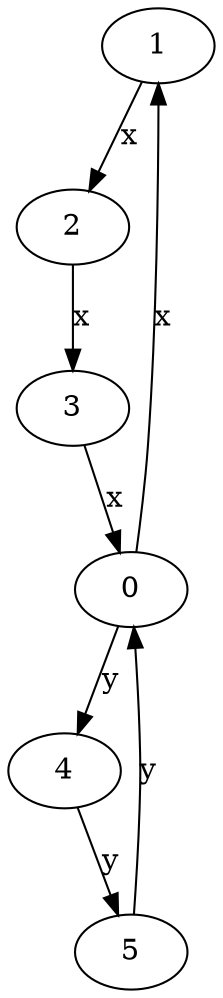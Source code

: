 digraph {
1;
2;
3;
0;
4;
5;
1 -> 2 [key=0, label=x];
2 -> 3 [key=0, label=x];
3 -> 0 [key=0, label=x];
0 -> 1 [key=0, label=x];
0 -> 4 [key=0, label=y];
4 -> 5 [key=0, label=y];
5 -> 0 [key=0, label=y];
}